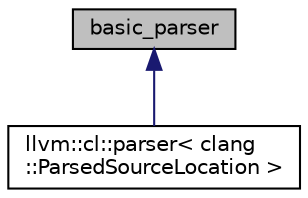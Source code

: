 digraph "basic_parser"
{
 // LATEX_PDF_SIZE
  bgcolor="transparent";
  edge [fontname="Helvetica",fontsize="10",labelfontname="Helvetica",labelfontsize="10"];
  node [fontname="Helvetica",fontsize="10",shape=record];
  Node1 [label="basic_parser",height=0.2,width=0.4,color="black", fillcolor="grey75", style="filled", fontcolor="black",tooltip=" "];
  Node1 -> Node2 [dir="back",color="midnightblue",fontsize="10",style="solid",fontname="Helvetica"];
  Node2 [label="llvm::cl::parser\< clang\l::ParsedSourceLocation \>",height=0.2,width=0.4,color="black",URL="$classllvm_1_1cl_1_1parser_3_01clang_1_1ParsedSourceLocation_01_4.html",tooltip="Command-line option parser that parses source locations."];
}
